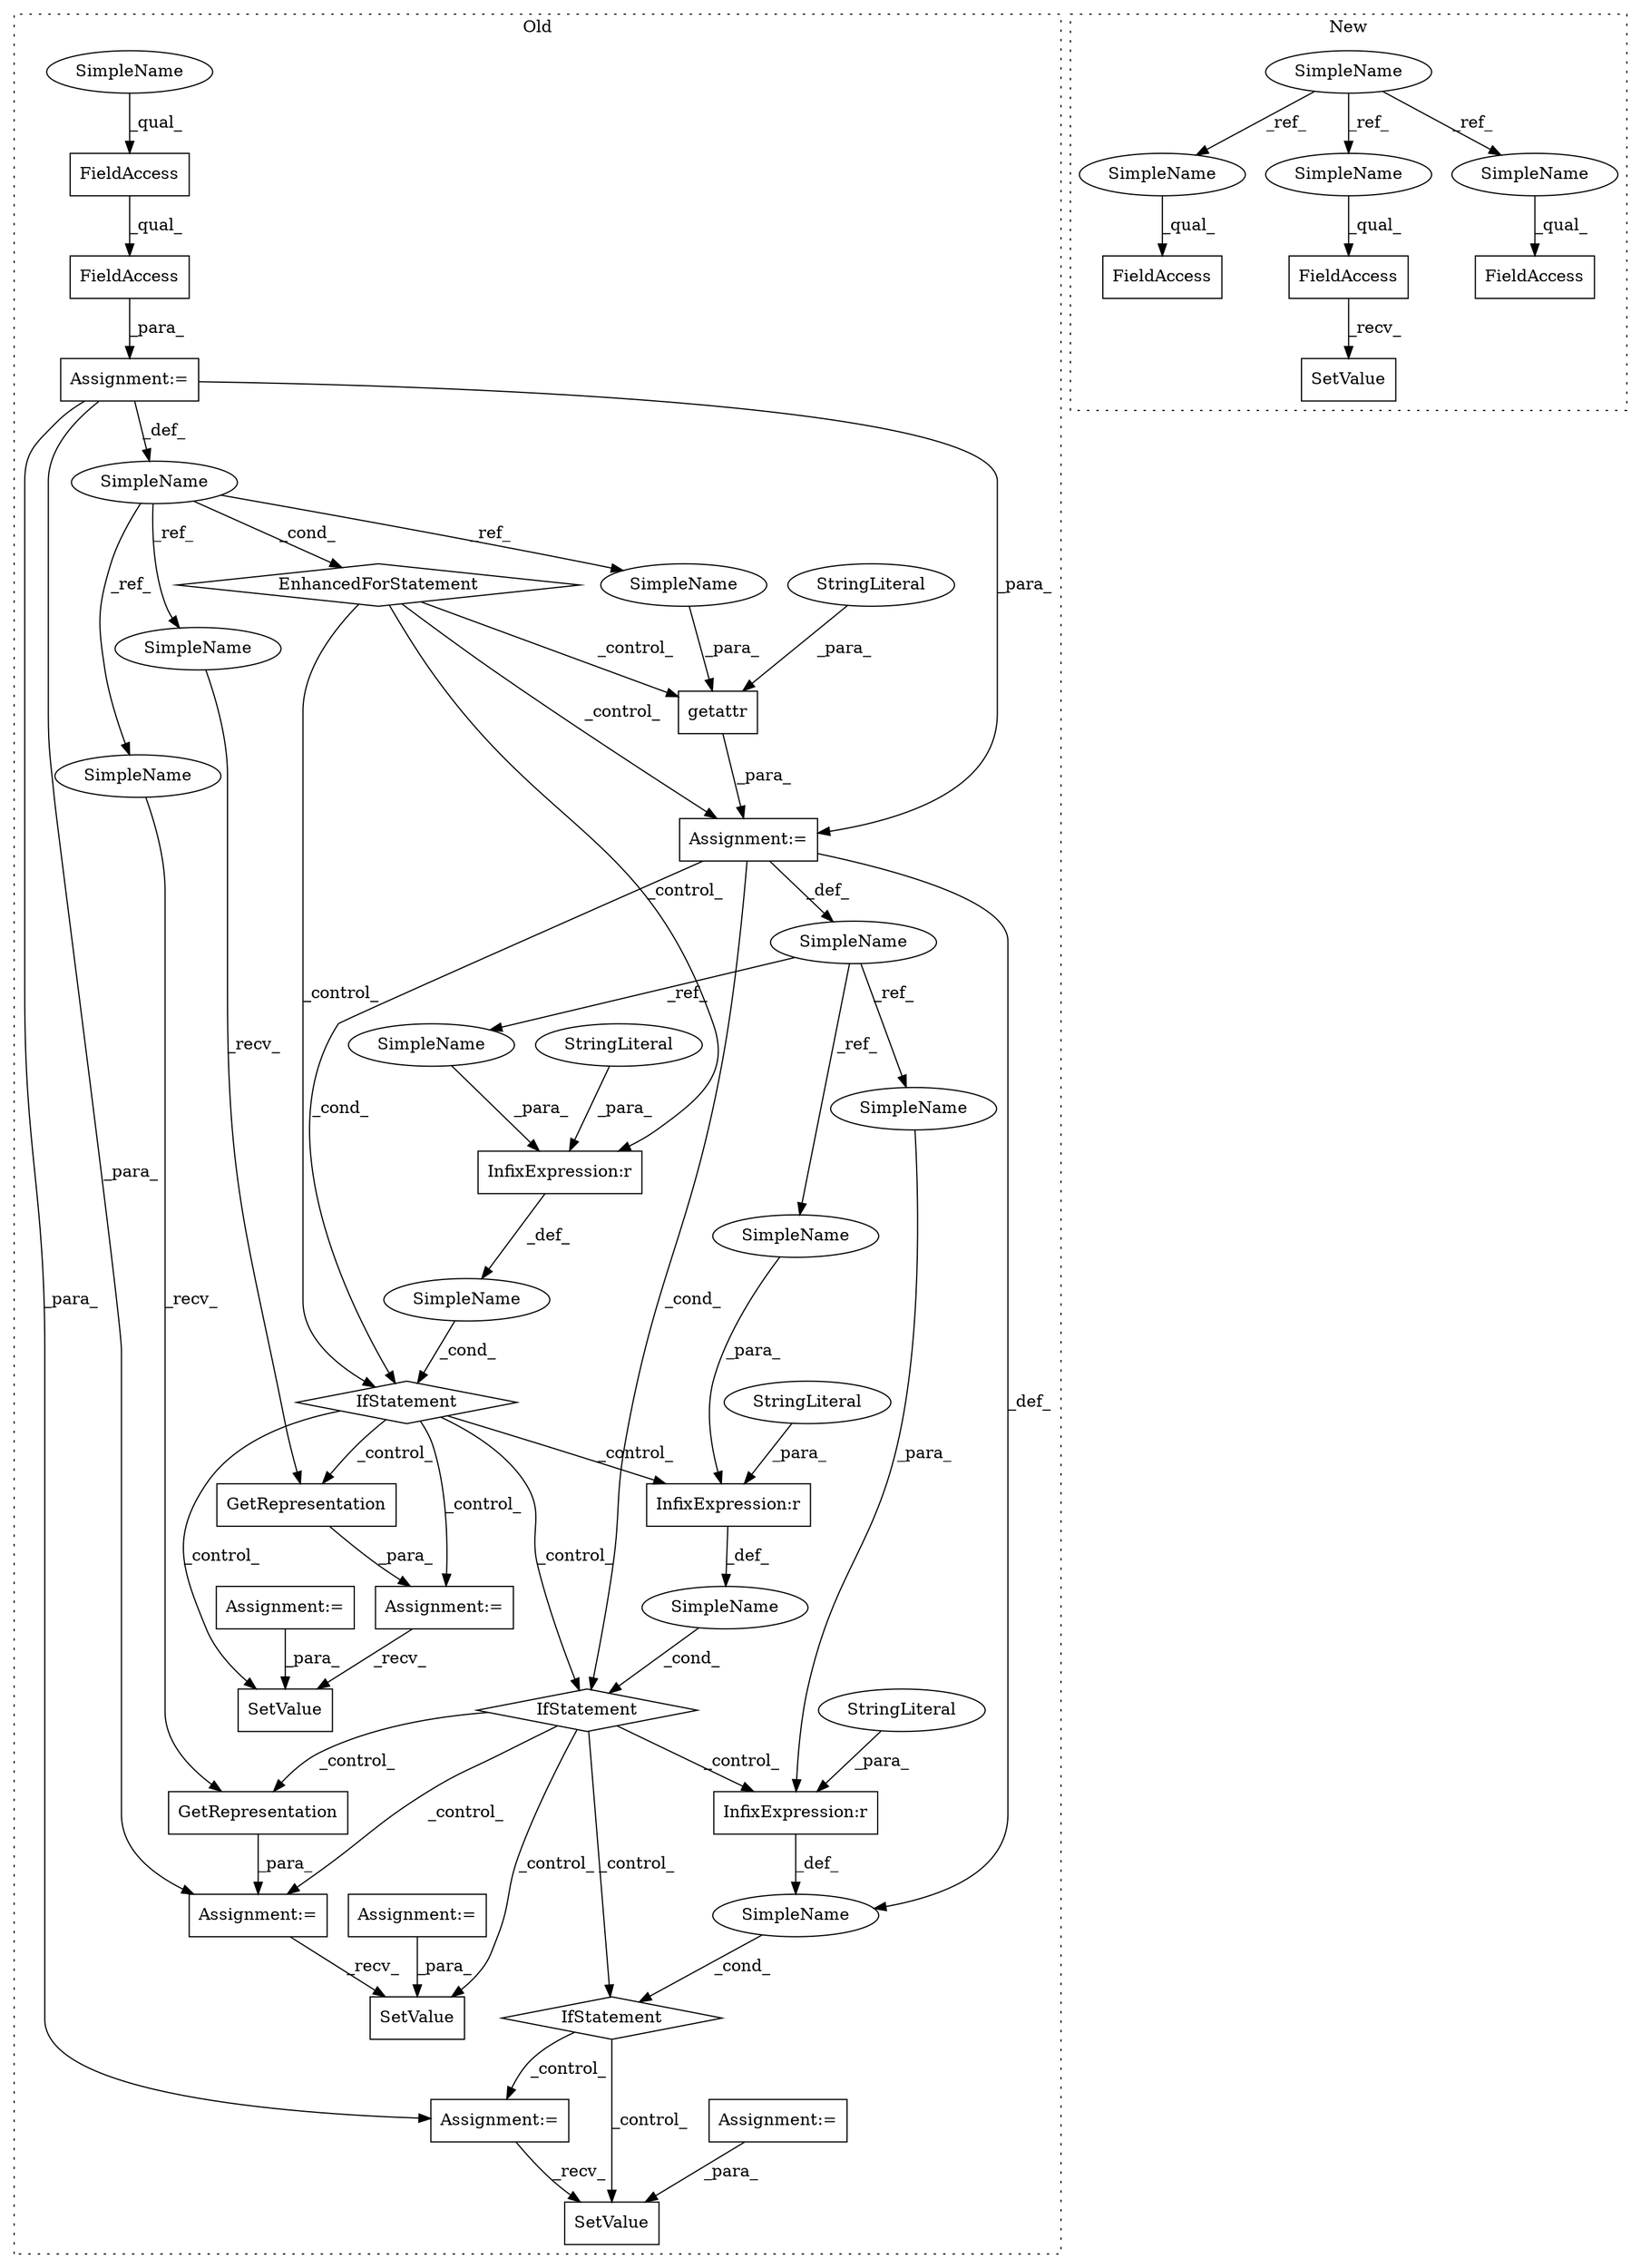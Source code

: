 digraph G {
subgraph cluster0 {
1 [label="GetRepresentation" a="32" s="6681" l="19" shape="box"];
3 [label="EnhancedForStatement" a="70" s="6366,6459" l="53,2" shape="diamond"];
4 [label="SimpleName" a="42" s="6423" l="6" shape="ellipse"];
5 [label="getattr" a="32" s="6474,6500" l="8,1" shape="box"];
6 [label="StringLiteral" a="45" s="6489" l="6" shape="ellipse"];
7 [label="SimpleName" a="42" s="" l="" shape="ellipse"];
8 [label="InfixExpression:r" a="27" s="6765" l="4" shape="box"];
9 [label="SimpleName" a="42" s="" l="" shape="ellipse"];
10 [label="StringLiteral" a="45" s="6769" l="6" shape="ellipse"];
11 [label="SimpleName" a="42" s="6469" l="4" shape="ellipse"];
12 [label="InfixExpression:r" a="27" s="6641" l="4" shape="box"];
13 [label="StringLiteral" a="45" s="6645" l="6" shape="ellipse"];
14 [label="InfixExpression:r" a="27" s="6517" l="4" shape="box"];
15 [label="StringLiteral" a="45" s="6521" l="6" shape="ellipse"];
17 [label="IfStatement" a="25" s="6757,6775" l="4,2" shape="diamond"];
18 [label="SimpleName" a="42" s="" l="" shape="ellipse"];
19 [label="SetValue" a="32" s="6845,6858" l="9,1" shape="box"];
20 [label="IfStatement" a="25" s="6509,6527" l="4,2" shape="diamond"];
21 [label="SetValue" a="32" s="6721,6734" l="9,1" shape="box"];
22 [label="IfStatement" a="25" s="6633,6651" l="4,2" shape="diamond"];
23 [label="SetValue" a="32" s="6597,6610" l="9,1" shape="box"];
24 [label="Assignment:=" a="7" s="6366,6459" l="53,2" shape="box"];
25 [label="FieldAccess" a="22" s="6432" l="27" shape="box"];
26 [label="FieldAccess" a="22" s="6432" l="12" shape="box"];
30 [label="Assignment:=" a="7" s="6549" l="1" shape="box"];
31 [label="Assignment:=" a="7" s="6473" l="1" shape="box"];
32 [label="Assignment:=" a="7" s="6673" l="1" shape="box"];
33 [label="Assignment:=" a="7" s="6300" l="1" shape="box"];
34 [label="Assignment:=" a="7" s="6265" l="1" shape="box"];
35 [label="Assignment:=" a="7" s="6335" l="1" shape="box"];
36 [label="Assignment:=" a="7" s="6797" l="1" shape="box"];
37 [label="GetRepresentation" a="32" s="6557" l="19" shape="box"];
41 [label="SimpleName" a="42" s="6674" l="6" shape="ellipse"];
42 [label="SimpleName" a="42" s="6550" l="6" shape="ellipse"];
43 [label="SimpleName" a="42" s="6482" l="6" shape="ellipse"];
44 [label="SimpleName" a="42" s="6761" l="4" shape="ellipse"];
45 [label="SimpleName" a="42" s="6513" l="4" shape="ellipse"];
46 [label="SimpleName" a="42" s="6637" l="4" shape="ellipse"];
47 [label="SimpleName" a="42" s="6432" l="4" shape="ellipse"];
label = "Old";
style="dotted";
}
subgraph cluster1 {
2 [label="SetValue" a="32" s="5949,5961" l="9,1" shape="box"];
16 [label="FieldAccess" a="22" s="5926" l="22" shape="box"];
27 [label="SimpleName" a="42" s="5633" l="4" shape="ellipse"];
28 [label="FieldAccess" a="22" s="5886" l="22" shape="box"];
29 [label="FieldAccess" a="22" s="5816" l="9" shape="box"];
38 [label="SimpleName" a="42" s="5926" l="4" shape="ellipse"];
39 [label="SimpleName" a="42" s="5886" l="4" shape="ellipse"];
40 [label="SimpleName" a="42" s="5816" l="4" shape="ellipse"];
label = "New";
style="dotted";
}
1 -> 32 [label="_para_"];
3 -> 5 [label="_control_"];
3 -> 31 [label="_control_"];
3 -> 20 [label="_control_"];
3 -> 14 [label="_control_"];
4 -> 43 [label="_ref_"];
4 -> 3 [label="_cond_"];
4 -> 41 [label="_ref_"];
4 -> 42 [label="_ref_"];
5 -> 31 [label="_para_"];
6 -> 5 [label="_para_"];
7 -> 22 [label="_cond_"];
8 -> 18 [label="_def_"];
9 -> 20 [label="_cond_"];
10 -> 8 [label="_para_"];
11 -> 44 [label="_ref_"];
11 -> 45 [label="_ref_"];
11 -> 46 [label="_ref_"];
12 -> 7 [label="_def_"];
13 -> 12 [label="_para_"];
14 -> 9 [label="_def_"];
15 -> 14 [label="_para_"];
16 -> 2 [label="_recv_"];
17 -> 19 [label="_control_"];
17 -> 36 [label="_control_"];
18 -> 17 [label="_cond_"];
20 -> 22 [label="_control_"];
20 -> 12 [label="_control_"];
20 -> 23 [label="_control_"];
20 -> 30 [label="_control_"];
20 -> 37 [label="_control_"];
22 -> 8 [label="_control_"];
22 -> 1 [label="_control_"];
22 -> 17 [label="_control_"];
22 -> 21 [label="_control_"];
22 -> 32 [label="_control_"];
24 -> 36 [label="_para_"];
24 -> 4 [label="_def_"];
24 -> 31 [label="_para_"];
24 -> 32 [label="_para_"];
25 -> 24 [label="_para_"];
26 -> 25 [label="_qual_"];
27 -> 39 [label="_ref_"];
27 -> 40 [label="_ref_"];
27 -> 38 [label="_ref_"];
30 -> 23 [label="_recv_"];
31 -> 20 [label="_cond_"];
31 -> 11 [label="_def_"];
31 -> 18 [label="_def_"];
31 -> 22 [label="_cond_"];
32 -> 21 [label="_recv_"];
33 -> 21 [label="_para_"];
34 -> 23 [label="_para_"];
35 -> 19 [label="_para_"];
36 -> 19 [label="_recv_"];
37 -> 30 [label="_para_"];
38 -> 16 [label="_qual_"];
39 -> 28 [label="_qual_"];
40 -> 29 [label="_qual_"];
41 -> 1 [label="_recv_"];
42 -> 37 [label="_recv_"];
43 -> 5 [label="_para_"];
44 -> 8 [label="_para_"];
45 -> 14 [label="_para_"];
46 -> 12 [label="_para_"];
47 -> 26 [label="_qual_"];
}